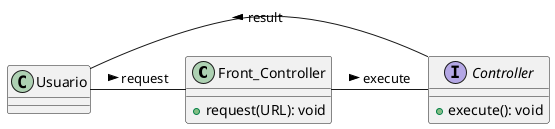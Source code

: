@startuml

class Front_Controller{
  +request(URL): void
}

interface Controller{
  +execute(): void
}

Usuario - Front_Controller: request >
Front_Controller - Controller: execute >
Controller - Usuario: result >

@enduml

